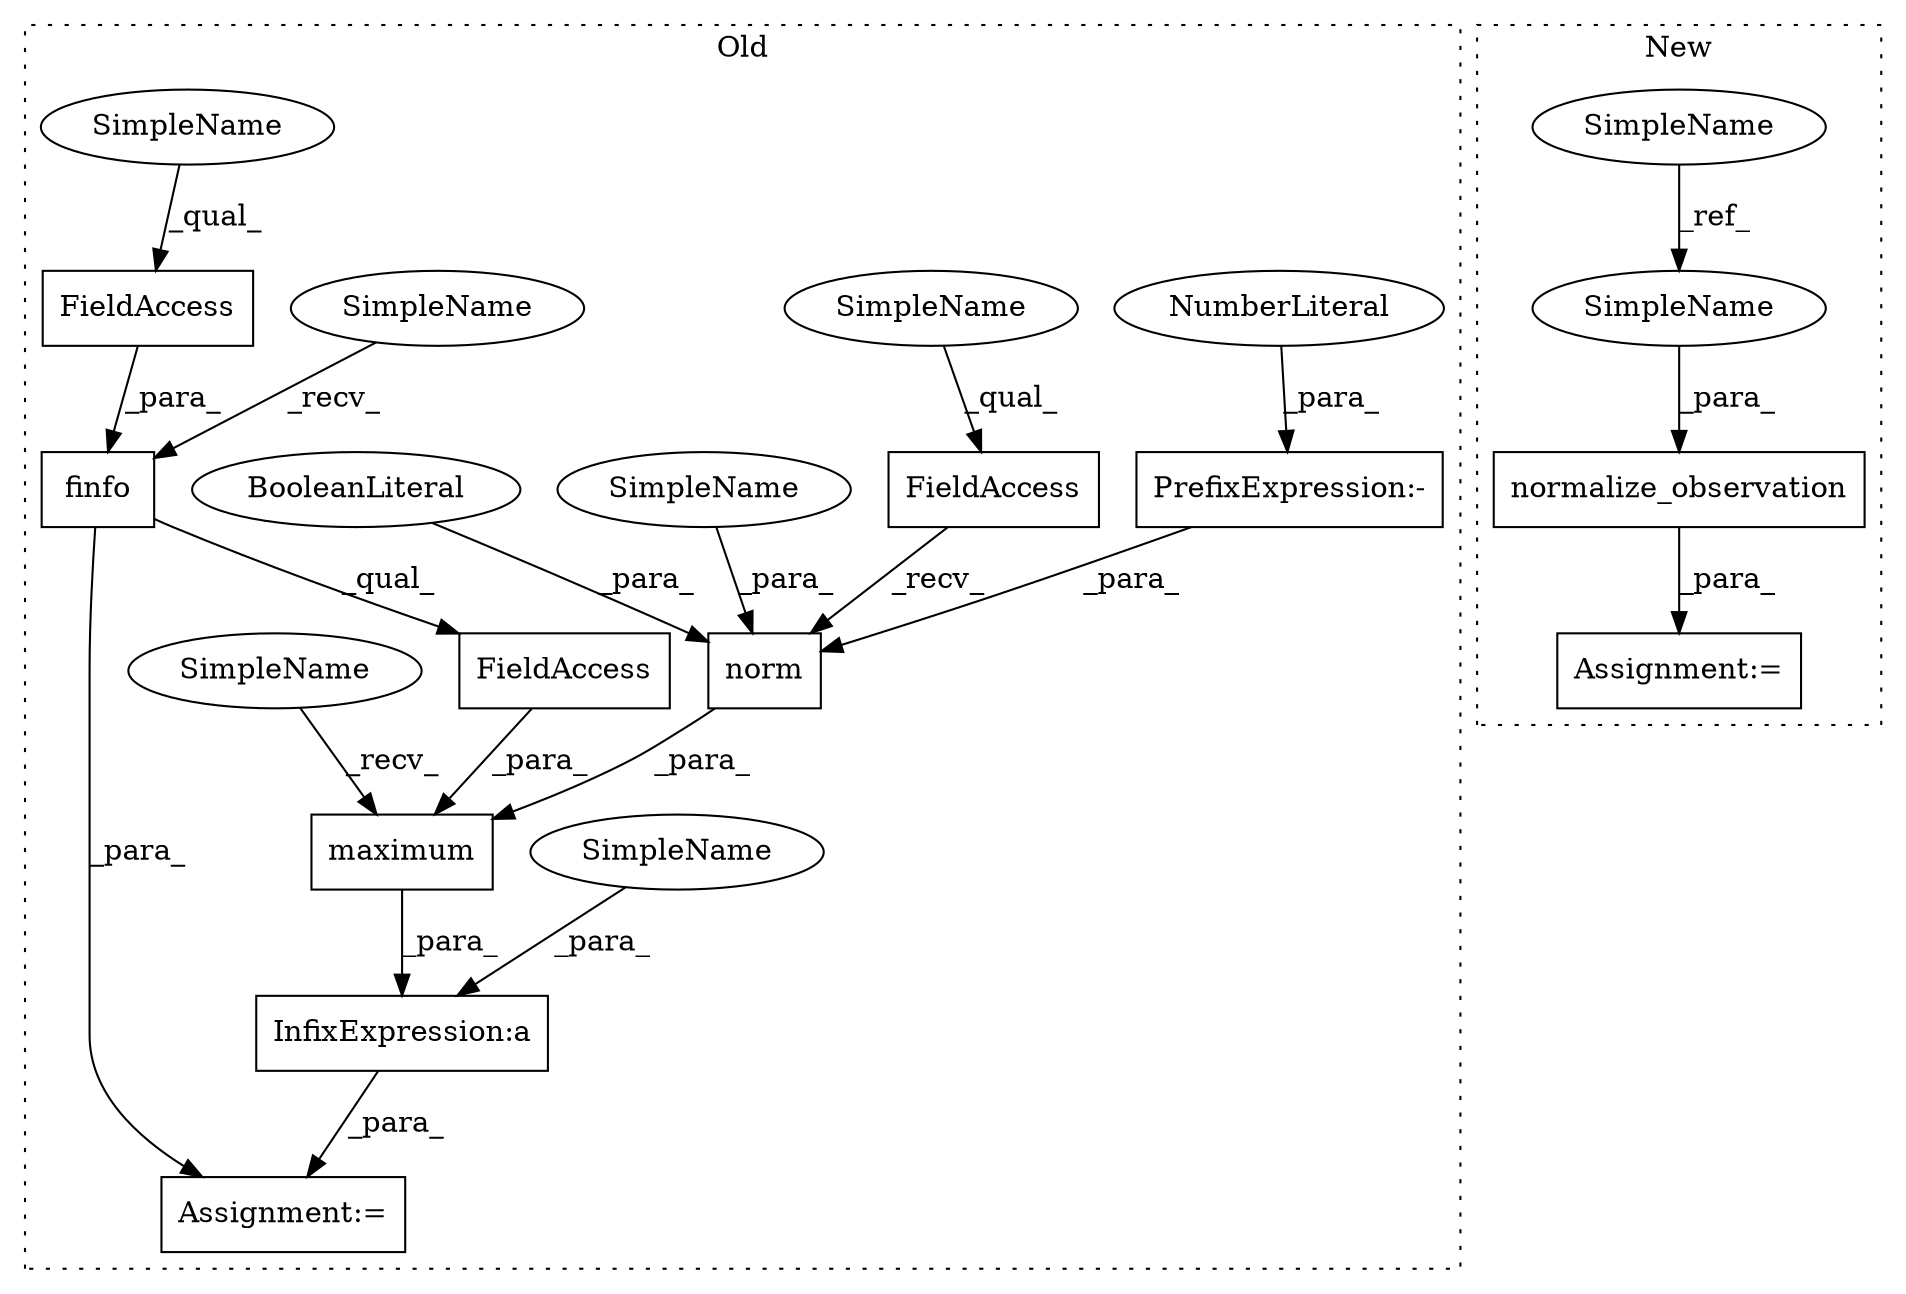 digraph G {
subgraph cluster0 {
1 [label="norm" a="32" s="569,583" l="5,1" shape="box"];
3 [label="InfixExpression:a" a="27" s="539" l="3" shape="box"];
4 [label="FieldAccess" a="22" s="556" l="12" shape="box"];
5 [label="maximum" a="32" s="548,610" l="8,1" shape="box"];
6 [label="FieldAccess" a="22" s="585" l="25" shape="box"];
8 [label="FieldAccess" a="22" s="597" l="7" shape="box"];
9 [label="BooleanLiteral" a="9" s="579" l="4" shape="ellipse"];
10 [label="finfo" a="32" s="591,604" l="6,1" shape="box"];
11 [label="PrefixExpression:-" a="38" s="576" l="1" shape="box"];
13 [label="Assignment:=" a="7" s="536" l="1" shape="box"];
14 [label="NumberLiteral" a="34" s="577" l="1" shape="ellipse"];
16 [label="SimpleName" a="42" s="542" l="5" shape="ellipse"];
17 [label="SimpleName" a="42" s="556" l="5" shape="ellipse"];
18 [label="SimpleName" a="42" s="585" l="5" shape="ellipse"];
19 [label="SimpleName" a="42" s="538" l="1" shape="ellipse"];
20 [label="SimpleName" a="42" s="574" l="1" shape="ellipse"];
21 [label="SimpleName" a="42" s="597" l="1" shape="ellipse"];
label = "Old";
style="dotted";
}
subgraph cluster1 {
2 [label="normalize_observation" a="32" s="806,829" l="22,1" shape="box"];
7 [label="SimpleName" a="42" s="729" l="1" shape="ellipse"];
12 [label="Assignment:=" a="7" s="805" l="1" shape="box"];
15 [label="SimpleName" a="42" s="828" l="1" shape="ellipse"];
label = "New";
style="dotted";
}
1 -> 5 [label="_para_"];
2 -> 12 [label="_para_"];
3 -> 13 [label="_para_"];
4 -> 1 [label="_recv_"];
5 -> 3 [label="_para_"];
6 -> 5 [label="_para_"];
7 -> 15 [label="_ref_"];
8 -> 10 [label="_para_"];
9 -> 1 [label="_para_"];
10 -> 6 [label="_qual_"];
10 -> 13 [label="_para_"];
11 -> 1 [label="_para_"];
14 -> 11 [label="_para_"];
15 -> 2 [label="_para_"];
16 -> 5 [label="_recv_"];
17 -> 4 [label="_qual_"];
18 -> 10 [label="_recv_"];
19 -> 3 [label="_para_"];
20 -> 1 [label="_para_"];
21 -> 8 [label="_qual_"];
}